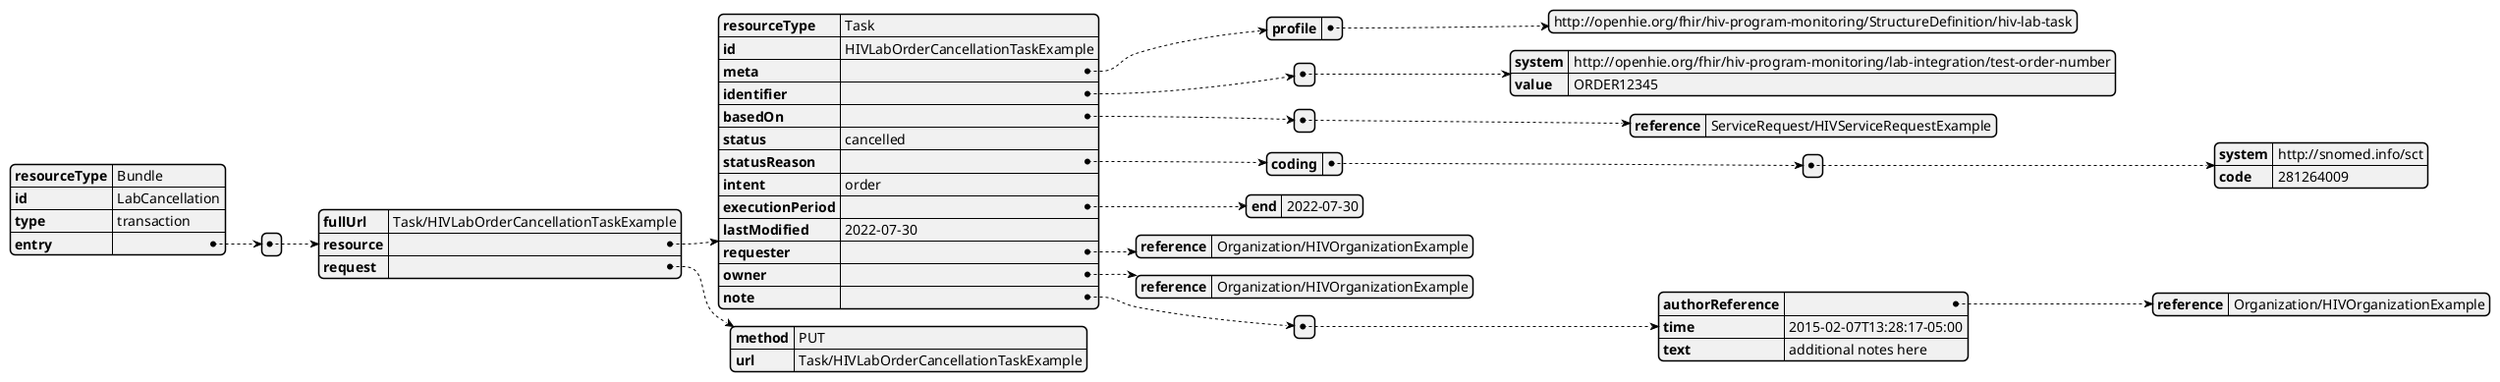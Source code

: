 @startjson lab-cancellation-bundle
{
  "resourceType" : "Bundle",
  "id" : "LabCancellation",
  "type" : "transaction",
  "entry" : [{
    "fullUrl" : "Task/HIVLabOrderCancellationTaskExample",
    "resource" : {
      "resourceType" : "Task",
      "id" : "HIVLabOrderCancellationTaskExample",
      "meta" : {
        "profile" : ["http://openhie.org/fhir/hiv-program-monitoring/StructureDefinition/hiv-lab-task"]
      },
           "identifier" : [{
        "system" : "http://openhie.org/fhir/hiv-program-monitoring/lab-integration/test-order-number",
        "value" : "ORDER12345"
      }],
      "basedOn" : [{
        "reference" : "ServiceRequest/HIVServiceRequestExample"
      }],
      "status" : "cancelled",
      "statusReason" : {
        "coding" : [{
          "system" : "http://snomed.info/sct",
          "code" : "281264009"
        }]
      },
      "intent" : "order",
      "executionPeriod" : {
        "end" : "2022-07-30"
      },
      "lastModified" : "2022-07-30",
      "requester" : {
        "reference" : "Organization/HIVOrganizationExample"
      },
      "owner" : {
        "reference" : "Organization/HIVOrganizationExample"
      },
      "note" : [{
        "authorReference" : {
          "reference" : "Organization/HIVOrganizationExample"
        },
        "time" : "2015-02-07T13:28:17-05:00",
        "text" : "additional notes here"
      }]
    },
    "request" : {
      "method" : "PUT",
      "url" : "Task/HIVLabOrderCancellationTaskExample"
    }
  }]
}
@endjson